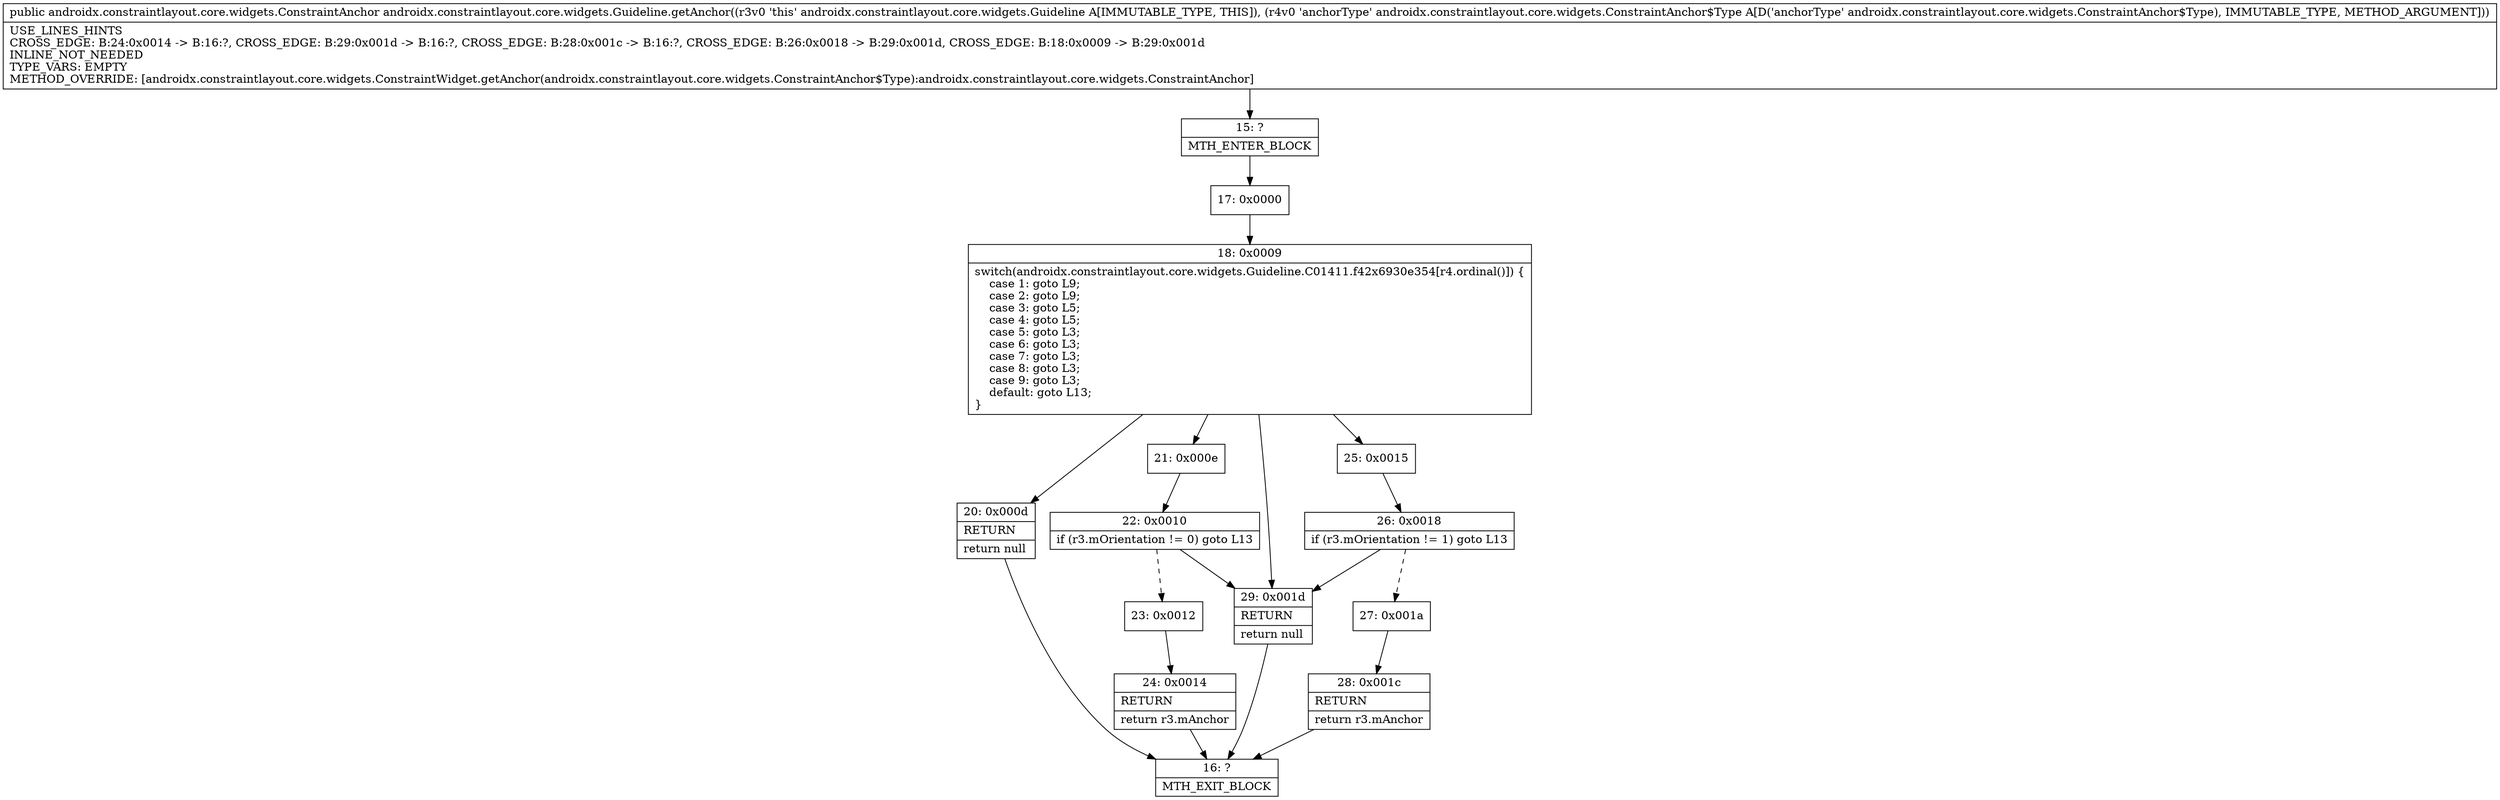 digraph "CFG forandroidx.constraintlayout.core.widgets.Guideline.getAnchor(Landroidx\/constraintlayout\/core\/widgets\/ConstraintAnchor$Type;)Landroidx\/constraintlayout\/core\/widgets\/ConstraintAnchor;" {
Node_15 [shape=record,label="{15\:\ ?|MTH_ENTER_BLOCK\l}"];
Node_17 [shape=record,label="{17\:\ 0x0000}"];
Node_18 [shape=record,label="{18\:\ 0x0009|switch(androidx.constraintlayout.core.widgets.Guideline.C01411.f42x6930e354[r4.ordinal()]) \{\l    case 1: goto L9;\l    case 2: goto L9;\l    case 3: goto L5;\l    case 4: goto L5;\l    case 5: goto L3;\l    case 6: goto L3;\l    case 7: goto L3;\l    case 8: goto L3;\l    case 9: goto L3;\l    default: goto L13;\l\}\l}"];
Node_20 [shape=record,label="{20\:\ 0x000d|RETURN\l|return null\l}"];
Node_16 [shape=record,label="{16\:\ ?|MTH_EXIT_BLOCK\l}"];
Node_21 [shape=record,label="{21\:\ 0x000e}"];
Node_22 [shape=record,label="{22\:\ 0x0010|if (r3.mOrientation != 0) goto L13\l}"];
Node_23 [shape=record,label="{23\:\ 0x0012}"];
Node_24 [shape=record,label="{24\:\ 0x0014|RETURN\l|return r3.mAnchor\l}"];
Node_25 [shape=record,label="{25\:\ 0x0015}"];
Node_26 [shape=record,label="{26\:\ 0x0018|if (r3.mOrientation != 1) goto L13\l}"];
Node_27 [shape=record,label="{27\:\ 0x001a}"];
Node_28 [shape=record,label="{28\:\ 0x001c|RETURN\l|return r3.mAnchor\l}"];
Node_29 [shape=record,label="{29\:\ 0x001d|RETURN\l|return null\l}"];
MethodNode[shape=record,label="{public androidx.constraintlayout.core.widgets.ConstraintAnchor androidx.constraintlayout.core.widgets.Guideline.getAnchor((r3v0 'this' androidx.constraintlayout.core.widgets.Guideline A[IMMUTABLE_TYPE, THIS]), (r4v0 'anchorType' androidx.constraintlayout.core.widgets.ConstraintAnchor$Type A[D('anchorType' androidx.constraintlayout.core.widgets.ConstraintAnchor$Type), IMMUTABLE_TYPE, METHOD_ARGUMENT]))  | USE_LINES_HINTS\lCROSS_EDGE: B:24:0x0014 \-\> B:16:?, CROSS_EDGE: B:29:0x001d \-\> B:16:?, CROSS_EDGE: B:28:0x001c \-\> B:16:?, CROSS_EDGE: B:26:0x0018 \-\> B:29:0x001d, CROSS_EDGE: B:18:0x0009 \-\> B:29:0x001d\lINLINE_NOT_NEEDED\lTYPE_VARS: EMPTY\lMETHOD_OVERRIDE: [androidx.constraintlayout.core.widgets.ConstraintWidget.getAnchor(androidx.constraintlayout.core.widgets.ConstraintAnchor$Type):androidx.constraintlayout.core.widgets.ConstraintAnchor]\l}"];
MethodNode -> Node_15;Node_15 -> Node_17;
Node_17 -> Node_18;
Node_18 -> Node_20;
Node_18 -> Node_21;
Node_18 -> Node_25;
Node_18 -> Node_29;
Node_20 -> Node_16;
Node_21 -> Node_22;
Node_22 -> Node_23[style=dashed];
Node_22 -> Node_29;
Node_23 -> Node_24;
Node_24 -> Node_16;
Node_25 -> Node_26;
Node_26 -> Node_27[style=dashed];
Node_26 -> Node_29;
Node_27 -> Node_28;
Node_28 -> Node_16;
Node_29 -> Node_16;
}

